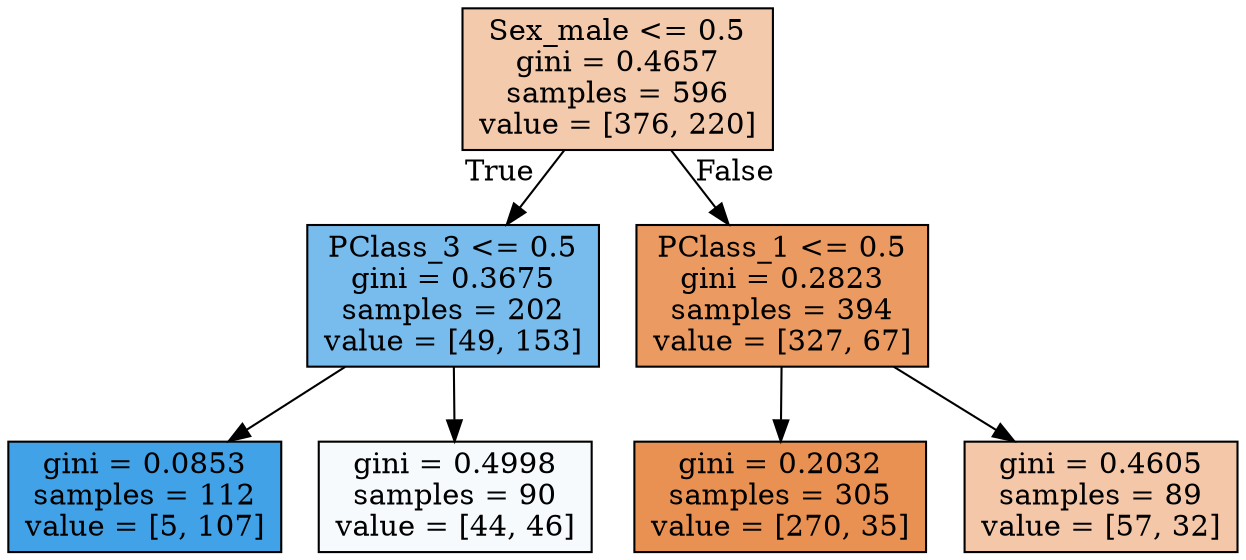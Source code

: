 digraph Tree {
node [shape=box, style="filled", color="black"] ;
0 [label="Sex_male <= 0.5\ngini = 0.4657\nsamples = 596\nvalue = [376, 220]", fillcolor="#e581396a"] ;
1 [label="PClass_3 <= 0.5\ngini = 0.3675\nsamples = 202\nvalue = [49, 153]", fillcolor="#399de5ad"] ;
0 -> 1 [labeldistance=2.5, labelangle=45, headlabel="True"] ;
2 [label="gini = 0.0853\nsamples = 112\nvalue = [5, 107]", fillcolor="#399de5f3"] ;
1 -> 2 ;
3 [label="gini = 0.4998\nsamples = 90\nvalue = [44, 46]", fillcolor="#399de50b"] ;
1 -> 3 ;
4 [label="PClass_1 <= 0.5\ngini = 0.2823\nsamples = 394\nvalue = [327, 67]", fillcolor="#e58139cb"] ;
0 -> 4 [labeldistance=2.5, labelangle=-45, headlabel="False"] ;
5 [label="gini = 0.2032\nsamples = 305\nvalue = [270, 35]", fillcolor="#e58139de"] ;
4 -> 5 ;
6 [label="gini = 0.4605\nsamples = 89\nvalue = [57, 32]", fillcolor="#e5813970"] ;
4 -> 6 ;
}